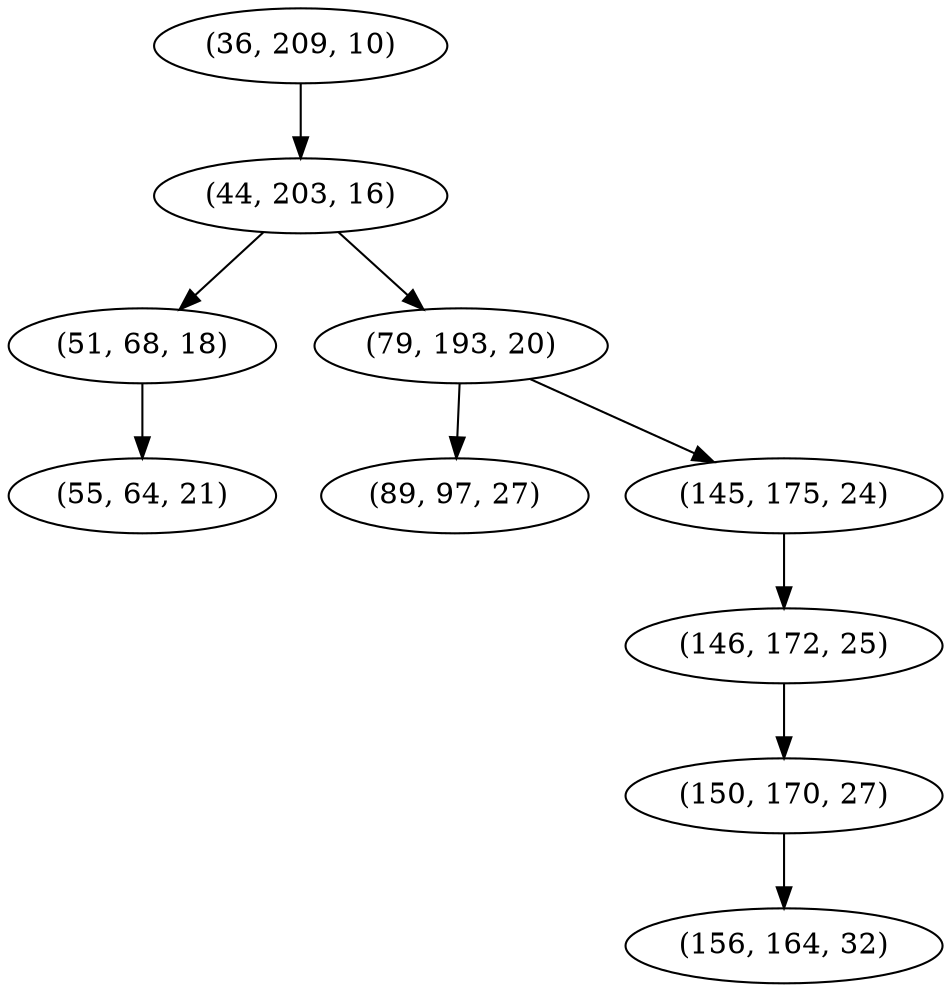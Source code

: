 digraph tree {
    "(36, 209, 10)";
    "(44, 203, 16)";
    "(51, 68, 18)";
    "(55, 64, 21)";
    "(79, 193, 20)";
    "(89, 97, 27)";
    "(145, 175, 24)";
    "(146, 172, 25)";
    "(150, 170, 27)";
    "(156, 164, 32)";
    "(36, 209, 10)" -> "(44, 203, 16)";
    "(44, 203, 16)" -> "(51, 68, 18)";
    "(44, 203, 16)" -> "(79, 193, 20)";
    "(51, 68, 18)" -> "(55, 64, 21)";
    "(79, 193, 20)" -> "(89, 97, 27)";
    "(79, 193, 20)" -> "(145, 175, 24)";
    "(145, 175, 24)" -> "(146, 172, 25)";
    "(146, 172, 25)" -> "(150, 170, 27)";
    "(150, 170, 27)" -> "(156, 164, 32)";
}
